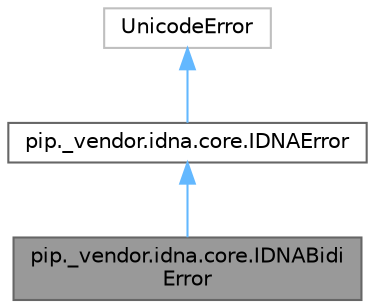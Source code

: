 digraph "pip._vendor.idna.core.IDNABidiError"
{
 // LATEX_PDF_SIZE
  bgcolor="transparent";
  edge [fontname=Helvetica,fontsize=10,labelfontname=Helvetica,labelfontsize=10];
  node [fontname=Helvetica,fontsize=10,shape=box,height=0.2,width=0.4];
  Node1 [id="Node000001",label="pip._vendor.idna.core.IDNABidi\lError",height=0.2,width=0.4,color="gray40", fillcolor="grey60", style="filled", fontcolor="black",tooltip=" "];
  Node2 -> Node1 [id="edge3_Node000001_Node000002",dir="back",color="steelblue1",style="solid",tooltip=" "];
  Node2 [id="Node000002",label="pip._vendor.idna.core.IDNAError",height=0.2,width=0.4,color="gray40", fillcolor="white", style="filled",URL="$dc/d7e/classpip_1_1__vendor_1_1idna_1_1core_1_1IDNAError.html",tooltip=" "];
  Node3 -> Node2 [id="edge4_Node000002_Node000003",dir="back",color="steelblue1",style="solid",tooltip=" "];
  Node3 [id="Node000003",label="UnicodeError",height=0.2,width=0.4,color="grey75", fillcolor="white", style="filled",URL="$de/d44/classUnicodeError.html",tooltip=" "];
}
